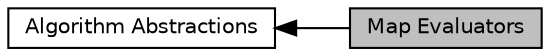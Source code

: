 digraph "Map Evaluators"
{
  edge [fontname="Helvetica",fontsize="10",labelfontname="Helvetica",labelfontsize="10"];
  node [fontname="Helvetica",fontsize="10",shape=box];
  rankdir=LR;
  Node2 [label="Algorithm Abstractions",height=0.2,width=0.4,color="black", fillcolor="white", style="filled",URL="$group__AlgorithmAbstractions.html",tooltip=" "];
  Node1 [label="Map Evaluators",height=0.2,width=0.4,color="black", fillcolor="grey75", style="filled", fontcolor="black",tooltip="Map Evaluators (ME) determine if a roadmap passes an evaluation test, e.g., can solve an example quer..."];
  Node2->Node1 [shape=plaintext, dir="back", style="solid"];
}
